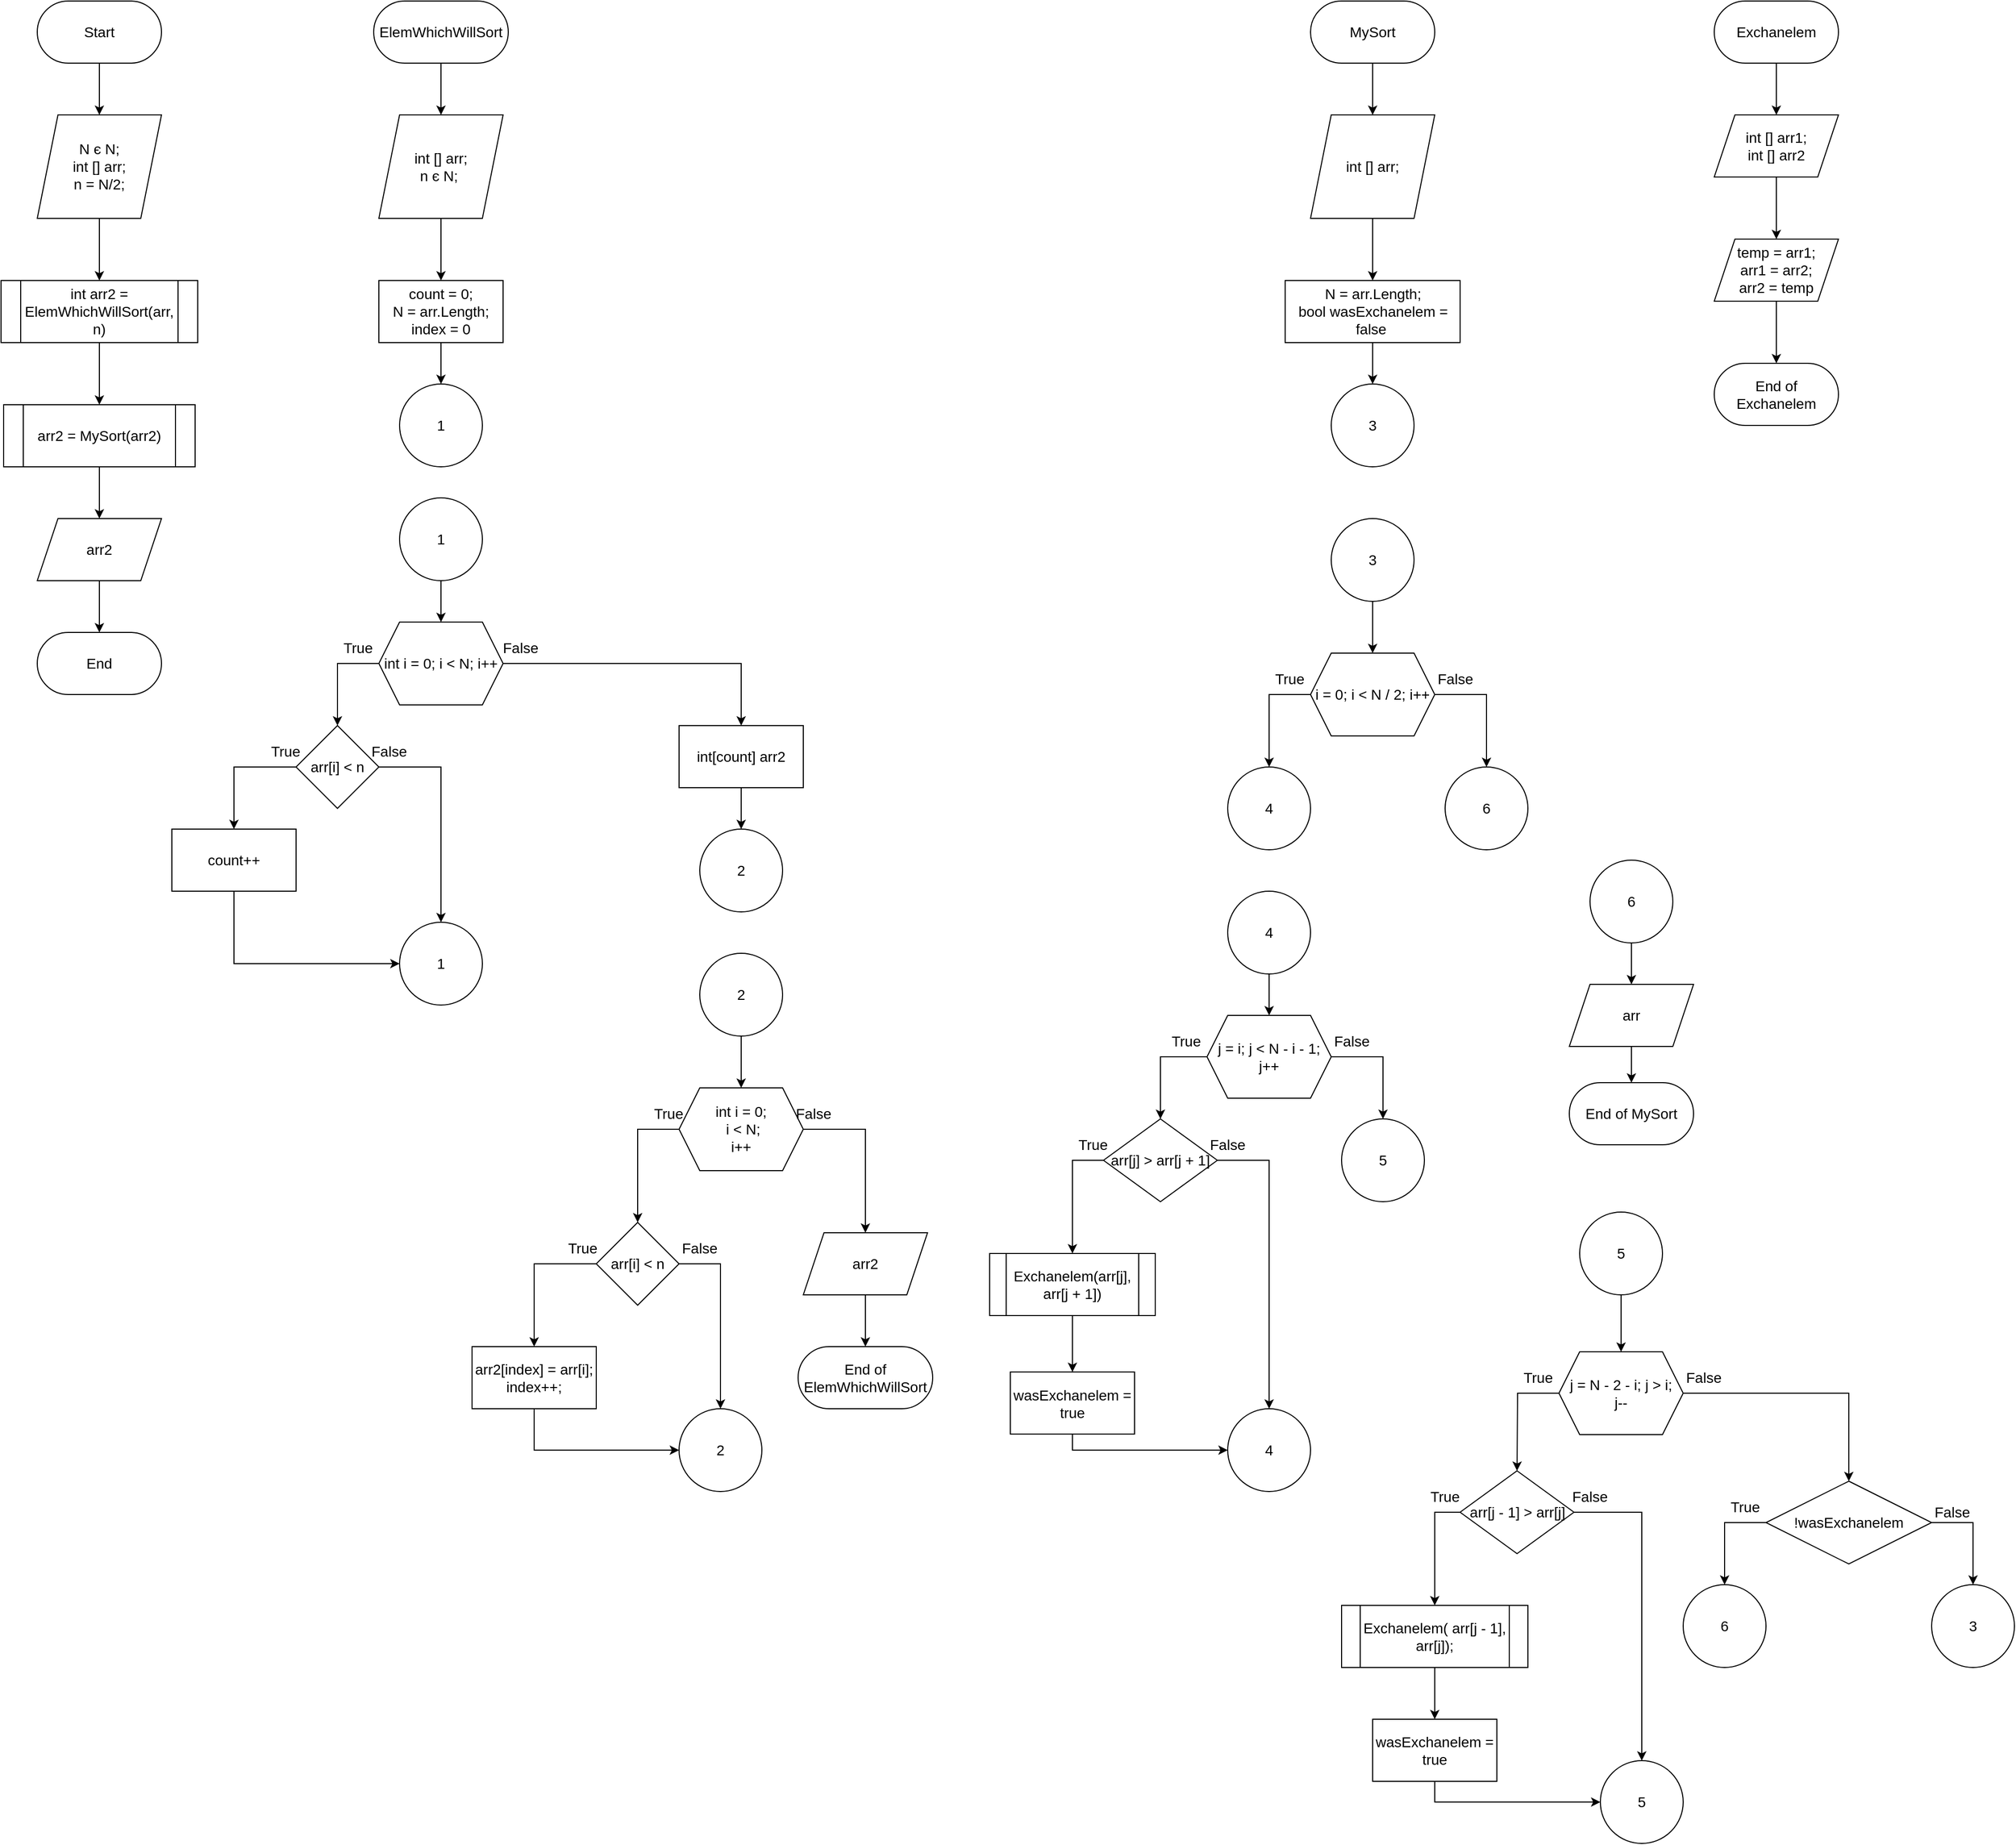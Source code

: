 <mxfile version="20.8.24" type="device"><diagram id="aTHc6rG6QZ_y0ULzOkPp" name="Сортування"><mxGraphModel dx="4036" dy="3461" grid="1" gridSize="10" guides="1" tooltips="1" connect="1" arrows="1" fold="1" page="1" pageScale="1" pageWidth="827" pageHeight="1169" math="0" shadow="0"><root><mxCell id="0"/><mxCell id="1" parent="0"/><mxCell id="3cF_TYlynYr3_ubFKfiL-1" value="Start" style="rounded=1;whiteSpace=wrap;html=1;fontSize=14;arcSize=50;" parent="1" vertex="1"><mxGeometry x="330" y="-800" width="120" height="60" as="geometry"/></mxCell><mxCell id="3cF_TYlynYr3_ubFKfiL-2" value="N є N;&lt;br style=&quot;font-size: 14px;&quot;&gt;int [] arr;&lt;br style=&quot;font-size: 14px;&quot;&gt;n = N/2;" style="shape=parallelogram;perimeter=parallelogramPerimeter;whiteSpace=wrap;html=1;fixedSize=1;fontSize=14;" parent="1" vertex="1"><mxGeometry x="330" y="-690" width="120" height="100" as="geometry"/></mxCell><mxCell id="3cF_TYlynYr3_ubFKfiL-5" value="" style="endArrow=classic;html=1;rounded=0;fontSize=14;exitX=0.5;exitY=1;exitDx=0;exitDy=0;entryX=0.5;entryY=0;entryDx=0;entryDy=0;" parent="1" source="3cF_TYlynYr3_ubFKfiL-1" target="3cF_TYlynYr3_ubFKfiL-2" edge="1"><mxGeometry width="50" height="50" relative="1" as="geometry"><mxPoint x="446" y="-510" as="sourcePoint"/><mxPoint x="496" y="-560" as="targetPoint"/></mxGeometry></mxCell><mxCell id="3cF_TYlynYr3_ubFKfiL-6" value="" style="endArrow=classic;html=1;rounded=0;fontSize=14;exitX=0.5;exitY=1;exitDx=0;exitDy=0;entryX=0.5;entryY=0;entryDx=0;entryDy=0;" parent="1" source="3cF_TYlynYr3_ubFKfiL-2" target="3cF_TYlynYr3_ubFKfiL-8" edge="1"><mxGeometry width="50" height="50" relative="1" as="geometry"><mxPoint x="446" y="-510" as="sourcePoint"/><mxPoint x="390" y="-540" as="targetPoint"/></mxGeometry></mxCell><mxCell id="3cF_TYlynYr3_ubFKfiL-8" value="int arr2 = ElemWhichWillSort(arr, n)" style="shape=process;whiteSpace=wrap;html=1;backgroundOutline=1;fontSize=14;" parent="1" vertex="1"><mxGeometry x="295" y="-530" width="190" height="60" as="geometry"/></mxCell><mxCell id="3cF_TYlynYr3_ubFKfiL-10" value="ElemWhichWillSort" style="rounded=1;whiteSpace=wrap;html=1;fontSize=14;arcSize=50;" parent="1" vertex="1"><mxGeometry x="655" y="-800" width="130" height="60" as="geometry"/></mxCell><mxCell id="3cF_TYlynYr3_ubFKfiL-11" value="int [] arr;&lt;br style=&quot;font-size: 14px;&quot;&gt;n є N;&amp;nbsp;" style="shape=parallelogram;perimeter=parallelogramPerimeter;whiteSpace=wrap;html=1;fixedSize=1;fontSize=14;" parent="1" vertex="1"><mxGeometry x="660" y="-690" width="120" height="100" as="geometry"/></mxCell><mxCell id="3cF_TYlynYr3_ubFKfiL-12" value="" style="endArrow=classic;html=1;rounded=0;fontSize=14;exitX=0.5;exitY=1;exitDx=0;exitDy=0;" parent="1" source="3cF_TYlynYr3_ubFKfiL-10" edge="1"><mxGeometry width="50" height="50" relative="1" as="geometry"><mxPoint x="670" y="-510" as="sourcePoint"/><mxPoint x="720" y="-690" as="targetPoint"/></mxGeometry></mxCell><mxCell id="3cF_TYlynYr3_ubFKfiL-13" value="" style="endArrow=classic;html=1;rounded=0;fontSize=14;exitX=0.5;exitY=1;exitDx=0;exitDy=0;entryX=0.5;entryY=0;entryDx=0;entryDy=0;" parent="1" source="3cF_TYlynYr3_ubFKfiL-11" target="3cF_TYlynYr3_ubFKfiL-14" edge="1"><mxGeometry width="50" height="50" relative="1" as="geometry"><mxPoint x="670" y="-510" as="sourcePoint"/><mxPoint x="720" y="-560" as="targetPoint"/></mxGeometry></mxCell><mxCell id="3cF_TYlynYr3_ubFKfiL-14" value="count = 0;&lt;br style=&quot;font-size: 14px;&quot;&gt;N = arr.Length;&lt;br style=&quot;font-size: 14px;&quot;&gt;index = 0" style="rounded=0;whiteSpace=wrap;html=1;fontSize=14;" parent="1" vertex="1"><mxGeometry x="660" y="-530" width="120" height="60" as="geometry"/></mxCell><mxCell id="AtcChKTmze3jp5SeBdip-1" value="&lt;font style=&quot;font-size: 14px;&quot;&gt;1&lt;/font&gt;" style="ellipse;whiteSpace=wrap;html=1;aspect=fixed;fontSize=14;" parent="1" vertex="1"><mxGeometry x="680" y="-430" width="80" height="80" as="geometry"/></mxCell><mxCell id="AtcChKTmze3jp5SeBdip-2" value="" style="endArrow=classic;html=1;rounded=0;fontSize=14;exitX=0.5;exitY=1;exitDx=0;exitDy=0;entryX=0.5;entryY=0;entryDx=0;entryDy=0;" parent="1" source="3cF_TYlynYr3_ubFKfiL-14" target="AtcChKTmze3jp5SeBdip-1" edge="1"><mxGeometry width="50" height="50" relative="1" as="geometry"><mxPoint x="610" y="-230" as="sourcePoint"/><mxPoint x="660" y="-280" as="targetPoint"/></mxGeometry></mxCell><mxCell id="AtcChKTmze3jp5SeBdip-13" value="2" style="ellipse;whiteSpace=wrap;html=1;fontSize=14;" parent="1" vertex="1"><mxGeometry x="970" width="80" height="80" as="geometry"/></mxCell><mxCell id="AtcChKTmze3jp5SeBdip-14" value="int i = 0; i &amp;lt; N; i++" style="shape=hexagon;perimeter=hexagonPerimeter2;whiteSpace=wrap;html=1;fixedSize=1;fontSize=14;" parent="1" vertex="1"><mxGeometry x="660" y="-200" width="120" height="80" as="geometry"/></mxCell><mxCell id="AtcChKTmze3jp5SeBdip-15" value="arr[i] &amp;lt; n" style="rhombus;whiteSpace=wrap;html=1;fontSize=14;" parent="1" vertex="1"><mxGeometry x="580" y="-100" width="80" height="80" as="geometry"/></mxCell><mxCell id="AtcChKTmze3jp5SeBdip-16" value="" style="endArrow=classic;html=1;rounded=0;fontSize=14;entryX=0.5;entryY=0;entryDx=0;entryDy=0;exitX=0;exitY=0.5;exitDx=0;exitDy=0;" parent="1" source="AtcChKTmze3jp5SeBdip-14" target="AtcChKTmze3jp5SeBdip-15" edge="1"><mxGeometry width="50" height="50" relative="1" as="geometry"><mxPoint x="600" y="-100" as="sourcePoint"/><mxPoint x="650" y="-150" as="targetPoint"/><Array as="points"><mxPoint x="620" y="-160"/></Array></mxGeometry></mxCell><mxCell id="AtcChKTmze3jp5SeBdip-17" value="True" style="text;html=1;strokeColor=none;fillColor=none;align=center;verticalAlign=middle;whiteSpace=wrap;rounded=0;fontSize=14;" parent="1" vertex="1"><mxGeometry x="610" y="-190" width="60" height="30" as="geometry"/></mxCell><mxCell id="AtcChKTmze3jp5SeBdip-18" value="False" style="text;html=1;strokeColor=none;fillColor=none;align=center;verticalAlign=middle;whiteSpace=wrap;rounded=0;fontSize=14;" parent="1" vertex="1"><mxGeometry x="767" y="-190" width="60" height="30" as="geometry"/></mxCell><mxCell id="AtcChKTmze3jp5SeBdip-19" value="count++" style="rounded=0;whiteSpace=wrap;html=1;fontSize=14;" parent="1" vertex="1"><mxGeometry x="460" width="120" height="60" as="geometry"/></mxCell><mxCell id="AtcChKTmze3jp5SeBdip-20" value="" style="endArrow=classic;html=1;rounded=0;fontSize=14;exitX=0;exitY=0.5;exitDx=0;exitDy=0;entryX=0.5;entryY=0;entryDx=0;entryDy=0;" parent="1" source="AtcChKTmze3jp5SeBdip-15" target="AtcChKTmze3jp5SeBdip-19" edge="1"><mxGeometry width="50" height="50" relative="1" as="geometry"><mxPoint x="600" as="sourcePoint"/><mxPoint x="650" y="-50" as="targetPoint"/><Array as="points"><mxPoint x="520" y="-60"/></Array></mxGeometry></mxCell><mxCell id="AtcChKTmze3jp5SeBdip-21" value="" style="endArrow=classic;html=1;rounded=0;fontSize=14;exitX=0.5;exitY=1;exitDx=0;exitDy=0;entryX=0;entryY=0.5;entryDx=0;entryDy=0;" parent="1" source="AtcChKTmze3jp5SeBdip-19" target="AtcChKTmze3jp5SeBdip-27" edge="1"><mxGeometry width="50" height="50" relative="1" as="geometry"><mxPoint x="600" as="sourcePoint"/><mxPoint x="670" y="130" as="targetPoint"/><Array as="points"><mxPoint x="520" y="130"/></Array></mxGeometry></mxCell><mxCell id="AtcChKTmze3jp5SeBdip-22" value="" style="endArrow=classic;html=1;rounded=0;fontSize=14;entryX=0.5;entryY=0;entryDx=0;entryDy=0;exitX=1;exitY=0.5;exitDx=0;exitDy=0;" parent="1" source="AtcChKTmze3jp5SeBdip-15" target="AtcChKTmze3jp5SeBdip-27" edge="1"><mxGeometry width="50" height="50" relative="1" as="geometry"><mxPoint x="600" as="sourcePoint"/><mxPoint x="730" y="100" as="targetPoint"/><Array as="points"><mxPoint x="720" y="-60"/></Array></mxGeometry></mxCell><mxCell id="AtcChKTmze3jp5SeBdip-23" value="True" style="text;html=1;strokeColor=none;fillColor=none;align=center;verticalAlign=middle;whiteSpace=wrap;rounded=0;fontSize=14;" parent="1" vertex="1"><mxGeometry x="540" y="-90" width="60" height="30" as="geometry"/></mxCell><mxCell id="AtcChKTmze3jp5SeBdip-24" value="False" style="text;html=1;strokeColor=none;fillColor=none;align=center;verticalAlign=middle;whiteSpace=wrap;rounded=0;fontSize=14;" parent="1" vertex="1"><mxGeometry x="640" y="-90" width="60" height="30" as="geometry"/></mxCell><mxCell id="AtcChKTmze3jp5SeBdip-25" value="&lt;font style=&quot;font-size: 14px;&quot;&gt;1&lt;/font&gt;" style="ellipse;whiteSpace=wrap;html=1;aspect=fixed;fontSize=14;" parent="1" vertex="1"><mxGeometry x="680" y="-320" width="80" height="80" as="geometry"/></mxCell><mxCell id="AtcChKTmze3jp5SeBdip-26" value="" style="endArrow=classic;html=1;rounded=0;fontSize=14;exitX=0.5;exitY=1;exitDx=0;exitDy=0;entryX=0.5;entryY=0;entryDx=0;entryDy=0;" parent="1" source="AtcChKTmze3jp5SeBdip-25" target="AtcChKTmze3jp5SeBdip-14" edge="1"><mxGeometry width="50" height="50" relative="1" as="geometry"><mxPoint x="610" y="-120" as="sourcePoint"/><mxPoint x="660" y="-170" as="targetPoint"/></mxGeometry></mxCell><mxCell id="AtcChKTmze3jp5SeBdip-27" value="1" style="ellipse;whiteSpace=wrap;html=1;aspect=fixed;fontSize=14;" parent="1" vertex="1"><mxGeometry x="680" y="90" width="80" height="80" as="geometry"/></mxCell><mxCell id="AtcChKTmze3jp5SeBdip-28" value="int i = 0;&lt;br style=&quot;font-size: 14px;&quot;&gt;&amp;nbsp;i &amp;lt; N;&lt;br style=&quot;font-size: 14px;&quot;&gt;i++" style="shape=hexagon;perimeter=hexagonPerimeter2;whiteSpace=wrap;html=1;fixedSize=1;fontSize=14;" parent="1" vertex="1"><mxGeometry x="950" y="250" width="120" height="80" as="geometry"/></mxCell><mxCell id="AtcChKTmze3jp5SeBdip-29" value="int[count] arr2" style="rounded=0;whiteSpace=wrap;html=1;fontSize=14;" parent="1" vertex="1"><mxGeometry x="950" y="-100" width="120" height="60" as="geometry"/></mxCell><mxCell id="AtcChKTmze3jp5SeBdip-30" value="" style="endArrow=classic;html=1;rounded=0;fontSize=14;entryX=0.5;entryY=0;entryDx=0;entryDy=0;exitX=1;exitY=0.5;exitDx=0;exitDy=0;" parent="1" source="AtcChKTmze3jp5SeBdip-14" target="AtcChKTmze3jp5SeBdip-29" edge="1"><mxGeometry width="50" height="50" relative="1" as="geometry"><mxPoint x="610" y="-30" as="sourcePoint"/><mxPoint x="660" y="-80" as="targetPoint"/><Array as="points"><mxPoint x="1010" y="-160"/></Array></mxGeometry></mxCell><mxCell id="AtcChKTmze3jp5SeBdip-32" value="arr[i] &amp;lt; n" style="rhombus;whiteSpace=wrap;html=1;fontSize=14;" parent="1" vertex="1"><mxGeometry x="870" y="380" width="80" height="80" as="geometry"/></mxCell><mxCell id="AtcChKTmze3jp5SeBdip-33" value="" style="endArrow=classic;html=1;rounded=0;fontSize=14;exitX=0;exitY=0.5;exitDx=0;exitDy=0;entryX=0.5;entryY=0;entryDx=0;entryDy=0;" parent="1" source="AtcChKTmze3jp5SeBdip-28" target="AtcChKTmze3jp5SeBdip-32" edge="1"><mxGeometry width="50" height="50" relative="1" as="geometry"><mxPoint x="930" y="390" as="sourcePoint"/><mxPoint x="980" y="340" as="targetPoint"/><Array as="points"><mxPoint x="910" y="290"/></Array></mxGeometry></mxCell><mxCell id="AtcChKTmze3jp5SeBdip-34" value="True" style="text;html=1;strokeColor=none;fillColor=none;align=center;verticalAlign=middle;whiteSpace=wrap;rounded=0;fontSize=14;" parent="1" vertex="1"><mxGeometry x="910" y="260" width="60" height="30" as="geometry"/></mxCell><mxCell id="AtcChKTmze3jp5SeBdip-35" value="" style="endArrow=classic;html=1;rounded=0;fontSize=14;exitX=0.5;exitY=1;exitDx=0;exitDy=0;entryX=0.5;entryY=0;entryDx=0;entryDy=0;" parent="1" source="AtcChKTmze3jp5SeBdip-29" target="AtcChKTmze3jp5SeBdip-13" edge="1"><mxGeometry width="50" height="50" relative="1" as="geometry"><mxPoint x="840" y="120" as="sourcePoint"/><mxPoint x="890" y="70" as="targetPoint"/></mxGeometry></mxCell><mxCell id="AtcChKTmze3jp5SeBdip-36" value="2" style="ellipse;whiteSpace=wrap;html=1;fontSize=14;" parent="1" vertex="1"><mxGeometry x="970" y="120" width="80" height="80" as="geometry"/></mxCell><mxCell id="AtcChKTmze3jp5SeBdip-37" value="" style="endArrow=classic;html=1;rounded=0;fontSize=14;exitX=0.5;exitY=1;exitDx=0;exitDy=0;entryX=0.5;entryY=0;entryDx=0;entryDy=0;" parent="1" source="AtcChKTmze3jp5SeBdip-36" target="AtcChKTmze3jp5SeBdip-28" edge="1"><mxGeometry width="50" height="50" relative="1" as="geometry"><mxPoint x="840" y="220" as="sourcePoint"/><mxPoint x="890" y="170" as="targetPoint"/></mxGeometry></mxCell><mxCell id="AtcChKTmze3jp5SeBdip-38" value="" style="endArrow=classic;html=1;rounded=0;fontSize=14;entryX=0.5;entryY=0;entryDx=0;entryDy=0;exitX=0;exitY=0.5;exitDx=0;exitDy=0;" parent="1" source="AtcChKTmze3jp5SeBdip-32" target="AtcChKTmze3jp5SeBdip-39" edge="1"><mxGeometry width="50" height="50" relative="1" as="geometry"><mxPoint x="840" y="420" as="sourcePoint"/><mxPoint x="890" y="370" as="targetPoint"/><Array as="points"><mxPoint x="810" y="420"/></Array></mxGeometry></mxCell><mxCell id="AtcChKTmze3jp5SeBdip-39" value="&lt;div style=&quot;font-size: 14px;&quot;&gt;arr2[index] = arr[i];&lt;/div&gt;&lt;div style=&quot;font-size: 14px;&quot;&gt;&lt;span style=&quot;background-color: initial; font-size: 14px;&quot;&gt;index++;&lt;/span&gt;&lt;/div&gt;" style="rounded=0;whiteSpace=wrap;html=1;fontSize=14;" parent="1" vertex="1"><mxGeometry x="750" y="500" width="120" height="60" as="geometry"/></mxCell><mxCell id="AtcChKTmze3jp5SeBdip-40" value="2" style="ellipse;whiteSpace=wrap;html=1;aspect=fixed;fontSize=14;" parent="1" vertex="1"><mxGeometry x="950" y="560" width="80" height="80" as="geometry"/></mxCell><mxCell id="AtcChKTmze3jp5SeBdip-41" value="" style="endArrow=classic;html=1;rounded=0;fontSize=14;exitX=1;exitY=0.5;exitDx=0;exitDy=0;entryX=0.5;entryY=0;entryDx=0;entryDy=0;" parent="1" source="AtcChKTmze3jp5SeBdip-32" target="AtcChKTmze3jp5SeBdip-40" edge="1"><mxGeometry width="50" height="50" relative="1" as="geometry"><mxPoint x="840" y="410" as="sourcePoint"/><mxPoint x="890" y="360" as="targetPoint"/><Array as="points"><mxPoint x="990" y="420"/></Array></mxGeometry></mxCell><mxCell id="AtcChKTmze3jp5SeBdip-42" value="" style="endArrow=classic;html=1;rounded=0;fontSize=14;exitX=0.5;exitY=1;exitDx=0;exitDy=0;entryX=0;entryY=0.5;entryDx=0;entryDy=0;" parent="1" source="AtcChKTmze3jp5SeBdip-39" target="AtcChKTmze3jp5SeBdip-40" edge="1"><mxGeometry width="50" height="50" relative="1" as="geometry"><mxPoint x="840" y="510" as="sourcePoint"/><mxPoint x="890" y="460" as="targetPoint"/><Array as="points"><mxPoint x="810" y="600"/></Array></mxGeometry></mxCell><mxCell id="AtcChKTmze3jp5SeBdip-43" value="arr2" style="shape=parallelogram;perimeter=parallelogramPerimeter;whiteSpace=wrap;html=1;fixedSize=1;fontSize=14;" parent="1" vertex="1"><mxGeometry x="1070" y="390" width="120" height="60" as="geometry"/></mxCell><mxCell id="AtcChKTmze3jp5SeBdip-44" value="" style="endArrow=classic;html=1;rounded=0;fontSize=14;exitX=1;exitY=0.5;exitDx=0;exitDy=0;entryX=0.5;entryY=0;entryDx=0;entryDy=0;" parent="1" source="AtcChKTmze3jp5SeBdip-28" target="AtcChKTmze3jp5SeBdip-43" edge="1"><mxGeometry width="50" height="50" relative="1" as="geometry"><mxPoint x="840" y="410" as="sourcePoint"/><mxPoint x="890" y="360" as="targetPoint"/><Array as="points"><mxPoint x="1130" y="290"/></Array></mxGeometry></mxCell><mxCell id="AtcChKTmze3jp5SeBdip-45" value="False" style="text;html=1;strokeColor=none;fillColor=none;align=center;verticalAlign=middle;whiteSpace=wrap;rounded=0;fontSize=14;" parent="1" vertex="1"><mxGeometry x="1050" y="260" width="60" height="30" as="geometry"/></mxCell><mxCell id="AtcChKTmze3jp5SeBdip-47" value="False" style="text;html=1;strokeColor=none;fillColor=none;align=center;verticalAlign=middle;whiteSpace=wrap;rounded=0;fontSize=14;" parent="1" vertex="1"><mxGeometry x="940" y="390" width="60" height="30" as="geometry"/></mxCell><mxCell id="AtcChKTmze3jp5SeBdip-48" value="True" style="text;html=1;strokeColor=none;fillColor=none;align=center;verticalAlign=middle;whiteSpace=wrap;rounded=0;fontSize=14;" parent="1" vertex="1"><mxGeometry x="827" y="390" width="60" height="30" as="geometry"/></mxCell><mxCell id="AtcChKTmze3jp5SeBdip-49" value="End of ElemWhichWillSort" style="rounded=1;whiteSpace=wrap;html=1;fontSize=14;arcSize=50;" parent="1" vertex="1"><mxGeometry x="1065" y="500" width="130" height="60" as="geometry"/></mxCell><mxCell id="AtcChKTmze3jp5SeBdip-50" value="" style="endArrow=classic;html=1;rounded=0;fontSize=14;exitX=0.5;exitY=1;exitDx=0;exitDy=0;" parent="1" source="AtcChKTmze3jp5SeBdip-43" target="AtcChKTmze3jp5SeBdip-49" edge="1"><mxGeometry width="50" height="50" relative="1" as="geometry"><mxPoint x="950" y="470" as="sourcePoint"/><mxPoint x="1000" y="420" as="targetPoint"/></mxGeometry></mxCell><mxCell id="axW71FCgvM8DcJoDihAb-1" value="arr2 = MySort(arr2)" style="shape=process;whiteSpace=wrap;html=1;backgroundOutline=1;fontSize=14;" parent="1" vertex="1"><mxGeometry x="297.5" y="-410" width="185" height="60" as="geometry"/></mxCell><mxCell id="axW71FCgvM8DcJoDihAb-2" value="" style="endArrow=classic;html=1;rounded=0;fontSize=14;exitX=0.5;exitY=1;exitDx=0;exitDy=0;entryX=0.5;entryY=0;entryDx=0;entryDy=0;" parent="1" source="3cF_TYlynYr3_ubFKfiL-8" target="axW71FCgvM8DcJoDihAb-1" edge="1"><mxGeometry width="50" height="50" relative="1" as="geometry"><mxPoint x="550" y="-510" as="sourcePoint"/><mxPoint x="600" y="-560" as="targetPoint"/></mxGeometry></mxCell><mxCell id="axW71FCgvM8DcJoDihAb-3" value="MySort" style="rounded=1;whiteSpace=wrap;html=1;fontSize=14;arcSize=50;" parent="1" vertex="1"><mxGeometry x="1560" y="-800" width="120" height="60" as="geometry"/></mxCell><mxCell id="axW71FCgvM8DcJoDihAb-4" value="int [] arr;" style="shape=parallelogram;perimeter=parallelogramPerimeter;whiteSpace=wrap;html=1;fixedSize=1;fontSize=14;" parent="1" vertex="1"><mxGeometry x="1560" y="-690" width="120" height="100" as="geometry"/></mxCell><mxCell id="axW71FCgvM8DcJoDihAb-5" value="" style="endArrow=classic;html=1;rounded=0;fontSize=14;exitX=0.5;exitY=1;exitDx=0;exitDy=0;entryX=0.5;entryY=0;entryDx=0;entryDy=0;" parent="1" source="axW71FCgvM8DcJoDihAb-3" target="axW71FCgvM8DcJoDihAb-4" edge="1"><mxGeometry width="50" height="50" relative="1" as="geometry"><mxPoint x="1469" y="-510" as="sourcePoint"/><mxPoint x="1519" y="-560" as="targetPoint"/></mxGeometry></mxCell><mxCell id="axW71FCgvM8DcJoDihAb-6" value="N = arr.Length;&lt;br style=&quot;font-size: 14px;&quot;&gt;bool wasExchanelem = false&amp;nbsp;" style="rounded=0;whiteSpace=wrap;html=1;fontSize=14;" parent="1" vertex="1"><mxGeometry x="1535.5" y="-530" width="169" height="60" as="geometry"/></mxCell><mxCell id="axW71FCgvM8DcJoDihAb-7" value="" style="endArrow=classic;html=1;rounded=0;fontSize=14;exitX=0.5;exitY=1;exitDx=0;exitDy=0;entryX=0.5;entryY=0;entryDx=0;entryDy=0;" parent="1" source="axW71FCgvM8DcJoDihAb-4" target="axW71FCgvM8DcJoDihAb-6" edge="1"><mxGeometry width="50" height="50" relative="1" as="geometry"><mxPoint x="1369" y="-490" as="sourcePoint"/><mxPoint x="1419" y="-540" as="targetPoint"/></mxGeometry></mxCell><mxCell id="axW71FCgvM8DcJoDihAb-8" value="3" style="ellipse;whiteSpace=wrap;html=1;aspect=fixed;fontSize=14;" parent="1" vertex="1"><mxGeometry x="1580" y="-430" width="80" height="80" as="geometry"/></mxCell><mxCell id="axW71FCgvM8DcJoDihAb-9" value="" style="endArrow=classic;html=1;rounded=0;fontSize=14;exitX=0.5;exitY=1;exitDx=0;exitDy=0;entryX=0.5;entryY=0;entryDx=0;entryDy=0;" parent="1" source="axW71FCgvM8DcJoDihAb-6" target="axW71FCgvM8DcJoDihAb-8" edge="1"><mxGeometry width="50" height="50" relative="1" as="geometry"><mxPoint x="1369" y="-360" as="sourcePoint"/><mxPoint x="1419" y="-410" as="targetPoint"/></mxGeometry></mxCell><mxCell id="folPf_X2NmTw9ud5GYxs-1" value="3" style="ellipse;whiteSpace=wrap;html=1;aspect=fixed;fontSize=14;" parent="1" vertex="1"><mxGeometry x="1580" y="-300" width="80" height="80" as="geometry"/></mxCell><mxCell id="folPf_X2NmTw9ud5GYxs-2" value="i = 0; i &amp;lt; N / 2; i++" style="shape=hexagon;perimeter=hexagonPerimeter2;whiteSpace=wrap;html=1;fixedSize=1;fontSize=14;" parent="1" vertex="1"><mxGeometry x="1560" y="-170" width="120" height="80" as="geometry"/></mxCell><mxCell id="folPf_X2NmTw9ud5GYxs-3" value="4" style="ellipse;whiteSpace=wrap;html=1;aspect=fixed;fontSize=14;" parent="1" vertex="1"><mxGeometry x="1480" y="-60" width="80" height="80" as="geometry"/></mxCell><mxCell id="folPf_X2NmTw9ud5GYxs-4" value="6" style="ellipse;whiteSpace=wrap;html=1;aspect=fixed;fontSize=14;" parent="1" vertex="1"><mxGeometry x="1690" y="-60" width="80" height="80" as="geometry"/></mxCell><mxCell id="folPf_X2NmTw9ud5GYxs-5" value="4" style="ellipse;whiteSpace=wrap;html=1;aspect=fixed;fontSize=14;" parent="1" vertex="1"><mxGeometry x="1480" y="60" width="80" height="80" as="geometry"/></mxCell><mxCell id="folPf_X2NmTw9ud5GYxs-6" value="j = i; j &amp;lt; N - i - 1; j++" style="shape=hexagon;perimeter=hexagonPerimeter2;whiteSpace=wrap;html=1;fixedSize=1;fontSize=14;" parent="1" vertex="1"><mxGeometry x="1460" y="180" width="120" height="80" as="geometry"/></mxCell><mxCell id="folPf_X2NmTw9ud5GYxs-7" value="arr[j] &amp;gt; arr[j + 1]" style="rhombus;whiteSpace=wrap;html=1;fontSize=14;" parent="1" vertex="1"><mxGeometry x="1360" y="280" width="110" height="80" as="geometry"/></mxCell><mxCell id="folPf_X2NmTw9ud5GYxs-8" value="Exchanelem(arr[j], arr[j + 1])" style="shape=process;whiteSpace=wrap;html=1;backgroundOutline=1;fontSize=14;" parent="1" vertex="1"><mxGeometry x="1250" y="410" width="160" height="60" as="geometry"/></mxCell><mxCell id="folPf_X2NmTw9ud5GYxs-9" value="Exchanelem( arr[j - 1], arr[j]);" style="shape=process;whiteSpace=wrap;html=1;backgroundOutline=1;fontSize=14;" parent="1" vertex="1"><mxGeometry x="1590" y="750" width="180" height="60" as="geometry"/></mxCell><mxCell id="folPf_X2NmTw9ud5GYxs-10" value="4" style="ellipse;whiteSpace=wrap;html=1;aspect=fixed;fontSize=14;" parent="1" vertex="1"><mxGeometry x="1480" y="560" width="80" height="80" as="geometry"/></mxCell><mxCell id="folPf_X2NmTw9ud5GYxs-11" value="5" style="ellipse;whiteSpace=wrap;html=1;aspect=fixed;fontSize=14;" parent="1" vertex="1"><mxGeometry x="1590" y="280" width="80" height="80" as="geometry"/></mxCell><mxCell id="folPf_X2NmTw9ud5GYxs-13" value="5" style="ellipse;whiteSpace=wrap;html=1;aspect=fixed;fontSize=14;" parent="1" vertex="1"><mxGeometry x="1820" y="370" width="80" height="80" as="geometry"/></mxCell><mxCell id="folPf_X2NmTw9ud5GYxs-15" value="j = N - 2 - i; j &amp;gt; i; &lt;br&gt;j--" style="shape=hexagon;perimeter=hexagonPerimeter2;whiteSpace=wrap;html=1;fixedSize=1;fontSize=14;" parent="1" vertex="1"><mxGeometry x="1800" y="505" width="120" height="80" as="geometry"/></mxCell><mxCell id="folPf_X2NmTw9ud5GYxs-16" value="arr[j - 1] &amp;gt; arr[j]" style="rhombus;whiteSpace=wrap;html=1;fontSize=14;" parent="1" vertex="1"><mxGeometry x="1704.5" y="620" width="110" height="80" as="geometry"/></mxCell><mxCell id="folPf_X2NmTw9ud5GYxs-17" value="!wasExchanelem" style="rhombus;whiteSpace=wrap;html=1;fontSize=14;" parent="1" vertex="1"><mxGeometry x="2000" y="630" width="160" height="80" as="geometry"/></mxCell><mxCell id="folPf_X2NmTw9ud5GYxs-18" value="wasExchanelem = true" style="rounded=0;whiteSpace=wrap;html=1;fontSize=14;" parent="1" vertex="1"><mxGeometry x="1270" y="524.5" width="120" height="60" as="geometry"/></mxCell><mxCell id="folPf_X2NmTw9ud5GYxs-19" value="wasExchanelem = true" style="rounded=0;whiteSpace=wrap;html=1;fontSize=14;" parent="1" vertex="1"><mxGeometry x="1620" y="860" width="120" height="60" as="geometry"/></mxCell><mxCell id="folPf_X2NmTw9ud5GYxs-20" value="5" style="ellipse;whiteSpace=wrap;html=1;aspect=fixed;fontSize=14;" parent="1" vertex="1"><mxGeometry x="1840" y="900" width="80" height="80" as="geometry"/></mxCell><mxCell id="folPf_X2NmTw9ud5GYxs-21" value="6" style="ellipse;whiteSpace=wrap;html=1;aspect=fixed;fontSize=14;" parent="1" vertex="1"><mxGeometry x="1920" y="730" width="80" height="80" as="geometry"/></mxCell><mxCell id="folPf_X2NmTw9ud5GYxs-22" value="3" style="ellipse;whiteSpace=wrap;html=1;aspect=fixed;fontSize=14;" parent="1" vertex="1"><mxGeometry x="2160" y="730" width="80" height="80" as="geometry"/></mxCell><mxCell id="folPf_X2NmTw9ud5GYxs-23" value="" style="endArrow=classic;html=1;rounded=0;exitX=0.5;exitY=1;exitDx=0;exitDy=0;entryX=0.5;entryY=0;entryDx=0;entryDy=0;fontSize=14;" parent="1" source="folPf_X2NmTw9ud5GYxs-1" target="folPf_X2NmTw9ud5GYxs-2" edge="1"><mxGeometry width="50" height="50" relative="1" as="geometry"><mxPoint x="1430" y="220" as="sourcePoint"/><mxPoint x="1480" y="170" as="targetPoint"/></mxGeometry></mxCell><mxCell id="folPf_X2NmTw9ud5GYxs-24" value="" style="endArrow=classic;html=1;rounded=0;exitX=0;exitY=0.5;exitDx=0;exitDy=0;entryX=0.5;entryY=0;entryDx=0;entryDy=0;fontSize=14;" parent="1" source="folPf_X2NmTw9ud5GYxs-2" target="folPf_X2NmTw9ud5GYxs-3" edge="1"><mxGeometry width="50" height="50" relative="1" as="geometry"><mxPoint x="1430" y="220" as="sourcePoint"/><mxPoint x="1480" y="170" as="targetPoint"/><Array as="points"><mxPoint x="1520" y="-130"/></Array></mxGeometry></mxCell><mxCell id="folPf_X2NmTw9ud5GYxs-25" value="" style="endArrow=classic;html=1;rounded=0;exitX=1;exitY=0.5;exitDx=0;exitDy=0;entryX=0.5;entryY=0;entryDx=0;entryDy=0;fontSize=14;" parent="1" source="folPf_X2NmTw9ud5GYxs-2" target="folPf_X2NmTw9ud5GYxs-4" edge="1"><mxGeometry width="50" height="50" relative="1" as="geometry"><mxPoint x="1430" y="220" as="sourcePoint"/><mxPoint x="1480" y="170" as="targetPoint"/><Array as="points"><mxPoint x="1730" y="-130"/></Array></mxGeometry></mxCell><mxCell id="folPf_X2NmTw9ud5GYxs-26" value="" style="endArrow=classic;html=1;rounded=0;exitX=0.5;exitY=1;exitDx=0;exitDy=0;entryX=0.5;entryY=0;entryDx=0;entryDy=0;fontSize=14;" parent="1" source="folPf_X2NmTw9ud5GYxs-5" target="folPf_X2NmTw9ud5GYxs-6" edge="1"><mxGeometry width="50" height="50" relative="1" as="geometry"><mxPoint x="1430" y="420" as="sourcePoint"/><mxPoint x="1480" y="370" as="targetPoint"/></mxGeometry></mxCell><mxCell id="folPf_X2NmTw9ud5GYxs-29" value="" style="endArrow=classic;html=1;rounded=0;exitX=1;exitY=0.5;exitDx=0;exitDy=0;entryX=0.5;entryY=0;entryDx=0;entryDy=0;fontSize=14;" parent="1" source="folPf_X2NmTw9ud5GYxs-6" target="folPf_X2NmTw9ud5GYxs-11" edge="1"><mxGeometry width="50" height="50" relative="1" as="geometry"><mxPoint x="1430" y="420" as="sourcePoint"/><mxPoint x="1480" y="370" as="targetPoint"/><Array as="points"><mxPoint x="1630" y="220"/></Array></mxGeometry></mxCell><mxCell id="folPf_X2NmTw9ud5GYxs-30" value="" style="endArrow=classic;html=1;rounded=0;exitX=0;exitY=0.5;exitDx=0;exitDy=0;entryX=0.5;entryY=0;entryDx=0;entryDy=0;fontSize=14;" parent="1" source="folPf_X2NmTw9ud5GYxs-7" target="folPf_X2NmTw9ud5GYxs-8" edge="1"><mxGeometry width="50" height="50" relative="1" as="geometry"><mxPoint x="1430" y="420" as="sourcePoint"/><mxPoint x="1480" y="370" as="targetPoint"/><Array as="points"><mxPoint x="1330" y="320"/></Array></mxGeometry></mxCell><mxCell id="folPf_X2NmTw9ud5GYxs-31" value="" style="endArrow=classic;html=1;rounded=0;exitX=0.5;exitY=1;exitDx=0;exitDy=0;entryX=0.5;entryY=0;entryDx=0;entryDy=0;fontSize=14;" parent="1" source="folPf_X2NmTw9ud5GYxs-8" target="folPf_X2NmTw9ud5GYxs-18" edge="1"><mxGeometry width="50" height="50" relative="1" as="geometry"><mxPoint x="1430" y="420" as="sourcePoint"/><mxPoint x="1480" y="370" as="targetPoint"/></mxGeometry></mxCell><mxCell id="folPf_X2NmTw9ud5GYxs-32" value="" style="endArrow=classic;html=1;rounded=0;exitX=1;exitY=0.5;exitDx=0;exitDy=0;entryX=0.5;entryY=0;entryDx=0;entryDy=0;fontSize=14;" parent="1" source="folPf_X2NmTw9ud5GYxs-7" target="folPf_X2NmTw9ud5GYxs-10" edge="1"><mxGeometry width="50" height="50" relative="1" as="geometry"><mxPoint x="1430" y="420" as="sourcePoint"/><mxPoint x="1480" y="370" as="targetPoint"/><Array as="points"><mxPoint x="1520" y="320"/></Array></mxGeometry></mxCell><mxCell id="folPf_X2NmTw9ud5GYxs-33" value="" style="endArrow=classic;html=1;rounded=0;exitX=0.5;exitY=1;exitDx=0;exitDy=0;entryX=0;entryY=0.5;entryDx=0;entryDy=0;fontSize=14;" parent="1" source="folPf_X2NmTw9ud5GYxs-18" target="folPf_X2NmTw9ud5GYxs-10" edge="1"><mxGeometry width="50" height="50" relative="1" as="geometry"><mxPoint x="1430" y="620" as="sourcePoint"/><mxPoint x="1480" y="570" as="targetPoint"/><Array as="points"><mxPoint x="1330" y="600"/></Array></mxGeometry></mxCell><mxCell id="folPf_X2NmTw9ud5GYxs-34" value="" style="endArrow=classic;html=1;rounded=0;exitX=0.5;exitY=1;exitDx=0;exitDy=0;entryX=0.5;entryY=0;entryDx=0;entryDy=0;fontSize=14;" parent="1" source="folPf_X2NmTw9ud5GYxs-13" target="folPf_X2NmTw9ud5GYxs-15" edge="1"><mxGeometry width="50" height="50" relative="1" as="geometry"><mxPoint x="1430" y="620" as="sourcePoint"/><mxPoint x="1480" y="570" as="targetPoint"/></mxGeometry></mxCell><mxCell id="folPf_X2NmTw9ud5GYxs-35" value="" style="endArrow=classic;html=1;rounded=0;exitX=0;exitY=0.5;exitDx=0;exitDy=0;entryX=0.5;entryY=0;entryDx=0;entryDy=0;fontSize=14;" parent="1" source="folPf_X2NmTw9ud5GYxs-15" target="folPf_X2NmTw9ud5GYxs-16" edge="1"><mxGeometry width="50" height="50" relative="1" as="geometry"><mxPoint x="1430" y="620" as="sourcePoint"/><mxPoint x="1480" y="570" as="targetPoint"/><Array as="points"><mxPoint x="1760" y="545"/></Array></mxGeometry></mxCell><mxCell id="folPf_X2NmTw9ud5GYxs-36" value="" style="endArrow=classic;html=1;rounded=0;exitX=0;exitY=0.5;exitDx=0;exitDy=0;entryX=0.5;entryY=0;entryDx=0;entryDy=0;fontSize=14;" parent="1" source="folPf_X2NmTw9ud5GYxs-16" target="folPf_X2NmTw9ud5GYxs-9" edge="1"><mxGeometry width="50" height="50" relative="1" as="geometry"><mxPoint x="1430" y="820" as="sourcePoint"/><mxPoint x="1480" y="770" as="targetPoint"/><Array as="points"><mxPoint x="1680" y="660"/></Array></mxGeometry></mxCell><mxCell id="folPf_X2NmTw9ud5GYxs-37" value="" style="endArrow=classic;html=1;rounded=0;exitX=0.5;exitY=1;exitDx=0;exitDy=0;entryX=0.5;entryY=0;entryDx=0;entryDy=0;fontSize=14;" parent="1" source="folPf_X2NmTw9ud5GYxs-9" target="folPf_X2NmTw9ud5GYxs-19" edge="1"><mxGeometry width="50" height="50" relative="1" as="geometry"><mxPoint x="1430" y="820" as="sourcePoint"/><mxPoint x="1480" y="770" as="targetPoint"/></mxGeometry></mxCell><mxCell id="folPf_X2NmTw9ud5GYxs-38" value="" style="endArrow=classic;html=1;rounded=0;exitX=1;exitY=0.5;exitDx=0;exitDy=0;entryX=0.5;entryY=0;entryDx=0;entryDy=0;fontSize=14;" parent="1" source="folPf_X2NmTw9ud5GYxs-16" target="folPf_X2NmTw9ud5GYxs-20" edge="1"><mxGeometry width="50" height="50" relative="1" as="geometry"><mxPoint x="1430" y="820" as="sourcePoint"/><mxPoint x="1480" y="770" as="targetPoint"/><Array as="points"><mxPoint x="1880" y="660"/></Array></mxGeometry></mxCell><mxCell id="folPf_X2NmTw9ud5GYxs-39" value="" style="endArrow=classic;html=1;rounded=0;exitX=0.5;exitY=1;exitDx=0;exitDy=0;entryX=0;entryY=0.5;entryDx=0;entryDy=0;fontSize=14;" parent="1" source="folPf_X2NmTw9ud5GYxs-19" target="folPf_X2NmTw9ud5GYxs-20" edge="1"><mxGeometry width="50" height="50" relative="1" as="geometry"><mxPoint x="1430" y="820" as="sourcePoint"/><mxPoint x="1480" y="770" as="targetPoint"/><Array as="points"><mxPoint x="1680" y="940"/></Array></mxGeometry></mxCell><mxCell id="folPf_X2NmTw9ud5GYxs-40" value="" style="endArrow=classic;html=1;rounded=0;exitX=1;exitY=0.5;exitDx=0;exitDy=0;entryX=0.5;entryY=0;entryDx=0;entryDy=0;fontSize=14;" parent="1" source="folPf_X2NmTw9ud5GYxs-15" target="folPf_X2NmTw9ud5GYxs-17" edge="1"><mxGeometry width="50" height="50" relative="1" as="geometry"><mxPoint x="1430" y="820" as="sourcePoint"/><mxPoint x="1480" y="770" as="targetPoint"/><Array as="points"><mxPoint x="2080" y="545"/></Array></mxGeometry></mxCell><mxCell id="folPf_X2NmTw9ud5GYxs-43" value="Exchanelem" style="rounded=1;whiteSpace=wrap;html=1;arcSize=50;fontSize=14;" parent="1" vertex="1"><mxGeometry x="1950" y="-800" width="120" height="60" as="geometry"/></mxCell><mxCell id="folPf_X2NmTw9ud5GYxs-44" value="int [] arr1;&lt;br&gt;int [] arr2" style="shape=parallelogram;perimeter=parallelogramPerimeter;whiteSpace=wrap;html=1;fixedSize=1;fontSize=14;" parent="1" vertex="1"><mxGeometry x="1950" y="-690" width="120" height="60" as="geometry"/></mxCell><mxCell id="folPf_X2NmTw9ud5GYxs-45" value="&lt;div&gt;temp = arr1;&lt;/div&gt;&lt;div&gt;&lt;span style=&quot;background-color: initial;&quot;&gt;arr1 = arr2;&lt;/span&gt;&lt;/div&gt;&lt;div&gt;&lt;span style=&quot;background-color: initial;&quot;&gt;arr2 = temp&lt;/span&gt;&lt;/div&gt;" style="shape=parallelogram;perimeter=parallelogramPerimeter;whiteSpace=wrap;html=1;fixedSize=1;fontSize=14;" parent="1" vertex="1"><mxGeometry x="1950" y="-570" width="120" height="60" as="geometry"/></mxCell><mxCell id="folPf_X2NmTw9ud5GYxs-46" value="End of Exchanelem" style="rounded=1;whiteSpace=wrap;html=1;arcSize=50;fontSize=14;" parent="1" vertex="1"><mxGeometry x="1950" y="-450" width="120" height="60" as="geometry"/></mxCell><mxCell id="folPf_X2NmTw9ud5GYxs-47" value="arr2" style="shape=parallelogram;perimeter=parallelogramPerimeter;whiteSpace=wrap;html=1;fixedSize=1;fontSize=14;" parent="1" vertex="1"><mxGeometry x="330" y="-300" width="120" height="60" as="geometry"/></mxCell><mxCell id="folPf_X2NmTw9ud5GYxs-48" value="End" style="rounded=1;whiteSpace=wrap;html=1;arcSize=50;fontSize=14;" parent="1" vertex="1"><mxGeometry x="330" y="-190" width="120" height="60" as="geometry"/></mxCell><mxCell id="lG7K9KqFicLU8FmTg_lG-1" value="" style="endArrow=classic;html=1;rounded=0;fontSize=14;exitX=0;exitY=0.5;exitDx=0;exitDy=0;entryX=0.5;entryY=0;entryDx=0;entryDy=0;" parent="1" source="folPf_X2NmTw9ud5GYxs-6" target="folPf_X2NmTw9ud5GYxs-7" edge="1"><mxGeometry width="50" height="50" relative="1" as="geometry"><mxPoint x="1570" y="480" as="sourcePoint"/><mxPoint x="1620" y="430" as="targetPoint"/><Array as="points"><mxPoint x="1415" y="220"/></Array></mxGeometry></mxCell><mxCell id="lG7K9KqFicLU8FmTg_lG-2" value="" style="endArrow=classic;html=1;rounded=0;fontSize=14;exitX=0;exitY=0.5;exitDx=0;exitDy=0;entryX=0.5;entryY=0;entryDx=0;entryDy=0;" parent="1" source="folPf_X2NmTw9ud5GYxs-17" target="folPf_X2NmTw9ud5GYxs-21" edge="1"><mxGeometry width="50" height="50" relative="1" as="geometry"><mxPoint x="1720" y="760" as="sourcePoint"/><mxPoint x="1770" y="710" as="targetPoint"/><Array as="points"><mxPoint x="1960" y="670"/></Array></mxGeometry></mxCell><mxCell id="lG7K9KqFicLU8FmTg_lG-3" value="" style="endArrow=classic;html=1;rounded=0;fontSize=14;exitX=1;exitY=0.5;exitDx=0;exitDy=0;entryX=0.5;entryY=0;entryDx=0;entryDy=0;" parent="1" source="folPf_X2NmTw9ud5GYxs-17" target="folPf_X2NmTw9ud5GYxs-22" edge="1"><mxGeometry width="50" height="50" relative="1" as="geometry"><mxPoint x="1720" y="760" as="sourcePoint"/><mxPoint x="1770" y="710" as="targetPoint"/><Array as="points"><mxPoint x="2200" y="670"/></Array></mxGeometry></mxCell><mxCell id="lG7K9KqFicLU8FmTg_lG-4" value="6" style="ellipse;whiteSpace=wrap;html=1;aspect=fixed;fontSize=14;" parent="1" vertex="1"><mxGeometry x="1830" y="30" width="80" height="80" as="geometry"/></mxCell><mxCell id="lG7K9KqFicLU8FmTg_lG-5" value="arr" style="shape=parallelogram;perimeter=parallelogramPerimeter;whiteSpace=wrap;html=1;fixedSize=1;fontSize=14;" parent="1" vertex="1"><mxGeometry x="1810" y="150" width="120" height="60" as="geometry"/></mxCell><mxCell id="lG7K9KqFicLU8FmTg_lG-6" value="" style="endArrow=classic;html=1;rounded=0;fontSize=14;exitX=0.5;exitY=1;exitDx=0;exitDy=0;entryX=0.5;entryY=0;entryDx=0;entryDy=0;" parent="1" source="lG7K9KqFicLU8FmTg_lG-4" target="lG7K9KqFicLU8FmTg_lG-5" edge="1"><mxGeometry width="50" height="50" relative="1" as="geometry"><mxPoint x="1630" y="210" as="sourcePoint"/><mxPoint x="1680" y="160" as="targetPoint"/></mxGeometry></mxCell><mxCell id="lG7K9KqFicLU8FmTg_lG-7" value="End of MySort" style="rounded=1;whiteSpace=wrap;html=1;fontSize=14;arcSize=50;" parent="1" vertex="1"><mxGeometry x="1810" y="245" width="120" height="60" as="geometry"/></mxCell><mxCell id="lG7K9KqFicLU8FmTg_lG-8" value="" style="endArrow=classic;html=1;rounded=0;fontSize=14;exitX=0.5;exitY=1;exitDx=0;exitDy=0;entryX=0.5;entryY=0;entryDx=0;entryDy=0;" parent="1" source="lG7K9KqFicLU8FmTg_lG-5" target="lG7K9KqFicLU8FmTg_lG-7" edge="1"><mxGeometry width="50" height="50" relative="1" as="geometry"><mxPoint x="1630" y="370" as="sourcePoint"/><mxPoint x="1680" y="320" as="targetPoint"/></mxGeometry></mxCell><mxCell id="lG7K9KqFicLU8FmTg_lG-9" value="" style="endArrow=classic;html=1;rounded=0;fontSize=14;exitX=0.5;exitY=1;exitDx=0;exitDy=0;entryX=0.5;entryY=0;entryDx=0;entryDy=0;" parent="1" source="folPf_X2NmTw9ud5GYxs-43" target="folPf_X2NmTw9ud5GYxs-44" edge="1"><mxGeometry width="50" height="50" relative="1" as="geometry"><mxPoint x="1970" y="-490" as="sourcePoint"/><mxPoint x="2010" y="-700" as="targetPoint"/></mxGeometry></mxCell><mxCell id="lG7K9KqFicLU8FmTg_lG-11" value="" style="endArrow=classic;html=1;rounded=0;fontSize=14;exitX=0.5;exitY=1;exitDx=0;exitDy=0;entryX=0.5;entryY=0;entryDx=0;entryDy=0;" parent="1" source="folPf_X2NmTw9ud5GYxs-44" target="folPf_X2NmTw9ud5GYxs-45" edge="1"><mxGeometry width="50" height="50" relative="1" as="geometry"><mxPoint x="1970" y="-490" as="sourcePoint"/><mxPoint x="2020" y="-540" as="targetPoint"/></mxGeometry></mxCell><mxCell id="lG7K9KqFicLU8FmTg_lG-12" value="" style="endArrow=classic;html=1;rounded=0;fontSize=14;exitX=0.5;exitY=1;exitDx=0;exitDy=0;entryX=0.5;entryY=0;entryDx=0;entryDy=0;" parent="1" source="folPf_X2NmTw9ud5GYxs-45" target="folPf_X2NmTw9ud5GYxs-46" edge="1"><mxGeometry width="50" height="50" relative="1" as="geometry"><mxPoint x="1970" y="-490" as="sourcePoint"/><mxPoint x="2020" y="-540" as="targetPoint"/></mxGeometry></mxCell><mxCell id="lG7K9KqFicLU8FmTg_lG-13" value="True" style="text;html=1;strokeColor=none;fillColor=none;align=center;verticalAlign=middle;whiteSpace=wrap;rounded=0;fontSize=14;" parent="1" vertex="1"><mxGeometry x="1510" y="-160" width="60" height="30" as="geometry"/></mxCell><mxCell id="lG7K9KqFicLU8FmTg_lG-14" value="True" style="text;html=1;strokeColor=none;fillColor=none;align=center;verticalAlign=middle;whiteSpace=wrap;rounded=0;fontSize=14;" parent="1" vertex="1"><mxGeometry x="1410" y="190" width="60" height="30" as="geometry"/></mxCell><mxCell id="lG7K9KqFicLU8FmTg_lG-15" value="True" style="text;html=1;strokeColor=none;fillColor=none;align=center;verticalAlign=middle;whiteSpace=wrap;rounded=0;fontSize=14;" parent="1" vertex="1"><mxGeometry x="1320" y="290" width="60" height="30" as="geometry"/></mxCell><mxCell id="lG7K9KqFicLU8FmTg_lG-16" value="True" style="text;html=1;strokeColor=none;fillColor=none;align=center;verticalAlign=middle;whiteSpace=wrap;rounded=0;fontSize=14;" parent="1" vertex="1"><mxGeometry x="1660" y="630" width="60" height="30" as="geometry"/></mxCell><mxCell id="lG7K9KqFicLU8FmTg_lG-17" value="True" style="text;html=1;strokeColor=none;fillColor=none;align=center;verticalAlign=middle;whiteSpace=wrap;rounded=0;fontSize=14;" parent="1" vertex="1"><mxGeometry x="1950" y="640" width="60" height="30" as="geometry"/></mxCell><mxCell id="lG7K9KqFicLU8FmTg_lG-18" value="False" style="text;html=1;strokeColor=none;fillColor=none;align=center;verticalAlign=middle;whiteSpace=wrap;rounded=0;fontSize=14;" parent="1" vertex="1"><mxGeometry x="1670" y="-160" width="60" height="30" as="geometry"/></mxCell><mxCell id="lG7K9KqFicLU8FmTg_lG-19" value="False" style="text;html=1;strokeColor=none;fillColor=none;align=center;verticalAlign=middle;whiteSpace=wrap;rounded=0;fontSize=14;" parent="1" vertex="1"><mxGeometry x="1570" y="190" width="60" height="30" as="geometry"/></mxCell><mxCell id="lG7K9KqFicLU8FmTg_lG-20" value="False" style="text;html=1;strokeColor=none;fillColor=none;align=center;verticalAlign=middle;whiteSpace=wrap;rounded=0;fontSize=14;" parent="1" vertex="1"><mxGeometry x="1450" y="290" width="60" height="30" as="geometry"/></mxCell><mxCell id="lG7K9KqFicLU8FmTg_lG-21" value="False" style="text;html=1;strokeColor=none;fillColor=none;align=center;verticalAlign=middle;whiteSpace=wrap;rounded=0;fontSize=14;" parent="1" vertex="1"><mxGeometry x="1800" y="630" width="60" height="30" as="geometry"/></mxCell><mxCell id="lG7K9KqFicLU8FmTg_lG-22" value="False" style="text;html=1;strokeColor=none;fillColor=none;align=center;verticalAlign=middle;whiteSpace=wrap;rounded=0;fontSize=14;" parent="1" vertex="1"><mxGeometry x="1910" y="515" width="60" height="30" as="geometry"/></mxCell><mxCell id="lG7K9KqFicLU8FmTg_lG-23" value="False" style="text;html=1;strokeColor=none;fillColor=none;align=center;verticalAlign=middle;whiteSpace=wrap;rounded=0;fontSize=14;" parent="1" vertex="1"><mxGeometry x="2150" y="645" width="60" height="30" as="geometry"/></mxCell><mxCell id="lG7K9KqFicLU8FmTg_lG-25" value="True" style="text;html=1;strokeColor=none;fillColor=none;align=center;verticalAlign=middle;whiteSpace=wrap;rounded=0;fontSize=14;" parent="1" vertex="1"><mxGeometry x="1750" y="515" width="60" height="30" as="geometry"/></mxCell><mxCell id="lG7K9KqFicLU8FmTg_lG-26" value="" style="endArrow=classic;html=1;rounded=0;fontSize=14;exitX=0.5;exitY=1;exitDx=0;exitDy=0;entryX=0.5;entryY=0;entryDx=0;entryDy=0;" parent="1" source="axW71FCgvM8DcJoDihAb-1" target="folPf_X2NmTw9ud5GYxs-47" edge="1"><mxGeometry width="50" height="50" relative="1" as="geometry"><mxPoint x="910" y="-340" as="sourcePoint"/><mxPoint x="960" y="-390" as="targetPoint"/></mxGeometry></mxCell><mxCell id="lG7K9KqFicLU8FmTg_lG-27" value="" style="endArrow=classic;html=1;rounded=0;fontSize=14;exitX=0.5;exitY=1;exitDx=0;exitDy=0;entryX=0.5;entryY=0;entryDx=0;entryDy=0;" parent="1" source="folPf_X2NmTw9ud5GYxs-47" target="folPf_X2NmTw9ud5GYxs-48" edge="1"><mxGeometry width="50" height="50" relative="1" as="geometry"><mxPoint x="910" y="-340" as="sourcePoint"/><mxPoint x="960" y="-390" as="targetPoint"/></mxGeometry></mxCell></root></mxGraphModel></diagram></mxfile>